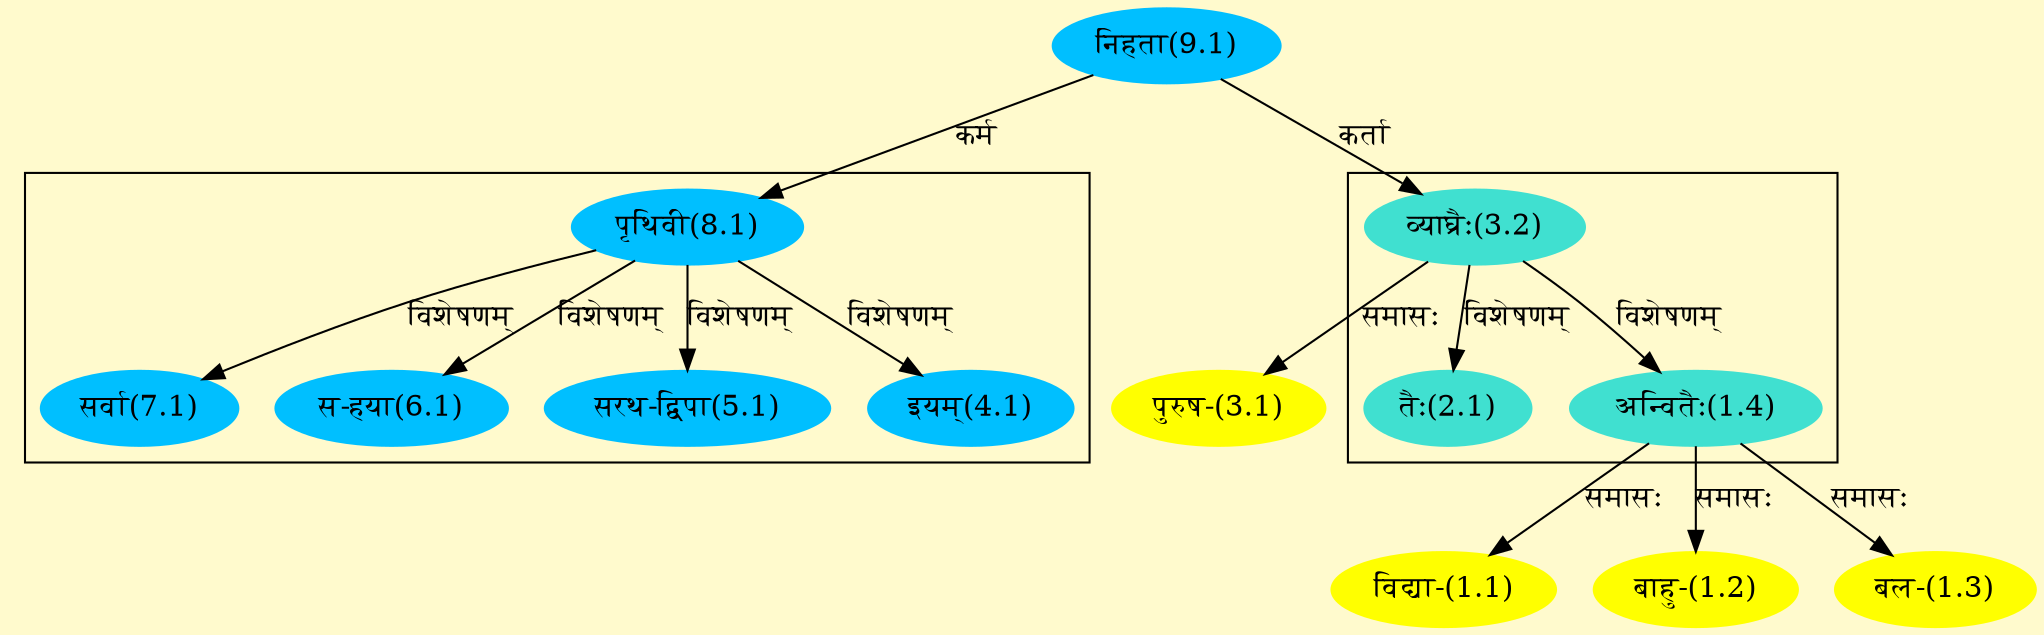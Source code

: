 digraph G{
rankdir=BT;
 compound=true;
 bgcolor="lemonchiffon1";

subgraph cluster_1{
Node1_4 [style=filled, color="#40E0D0" label = "अन्वितैः(1.4)"]
Node3_2 [style=filled, color="#40E0D0" label = "व्याघ्रैः(3.2)"]
Node2_1 [style=filled, color="#40E0D0" label = "तैः(2.1)"]

}

subgraph cluster_2{
Node4_1 [style=filled, color="#00BFFF" label = "इयम्(4.1)"]
Node8_1 [style=filled, color="#00BFFF" label = "पृथिवी(8.1)"]
Node5_1 [style=filled, color="#00BFFF" label = "सरथ-द्विपा(5.1)"]
Node6_1 [style=filled, color="#00BFFF" label = "स-हया(6.1)"]
Node7_1 [style=filled, color="#00BFFF" label = "सर्वा(7.1)"]

}
Node1_1 [style=filled, color="#FFFF00" label = "विद्या-(1.1)"]
Node1_4 [style=filled, color="#40E0D0" label = "अन्वितैः(1.4)"]
Node1_2 [style=filled, color="#FFFF00" label = "बाहु-(1.2)"]
Node1_3 [style=filled, color="#FFFF00" label = "बल-(1.3)"]
Node3_1 [style=filled, color="#FFFF00" label = "पुरुष-(3.1)"]
Node3_2 [style=filled, color="#40E0D0" label = "व्याघ्रैः(3.2)"]
Node9_1 [style=filled, color="#00BFFF" label = "निहता(9.1)"]
Node8_1 [style=filled, color="#00BFFF" label = "पृथिवी(8.1)"]
/* Start of Relations section */

Node1_1 -> Node1_4 [  label="समासः"  dir="back" ]
Node1_2 -> Node1_4 [  label="समासः"  dir="back" ]
Node1_3 -> Node1_4 [  label="समासः"  dir="back" ]
Node1_4 -> Node3_2 [  label="विशेषणम्"  dir="back" ]
Node2_1 -> Node3_2 [  label="विशेषणम्"  dir="back" ]
Node3_1 -> Node3_2 [  label="समासः"  dir="back" ]
Node3_2 -> Node9_1 [  label="कर्ता"  dir="back" ]
Node4_1 -> Node8_1 [  label="विशेषणम्"  dir="back" ]
Node5_1 -> Node8_1 [  label="विशेषणम्"  dir="back" ]
Node6_1 -> Node8_1 [  label="विशेषणम्"  dir="back" ]
Node7_1 -> Node8_1 [  label="विशेषणम्"  dir="back" ]
Node8_1 -> Node9_1 [  label="कर्म"  dir="back" ]
}
